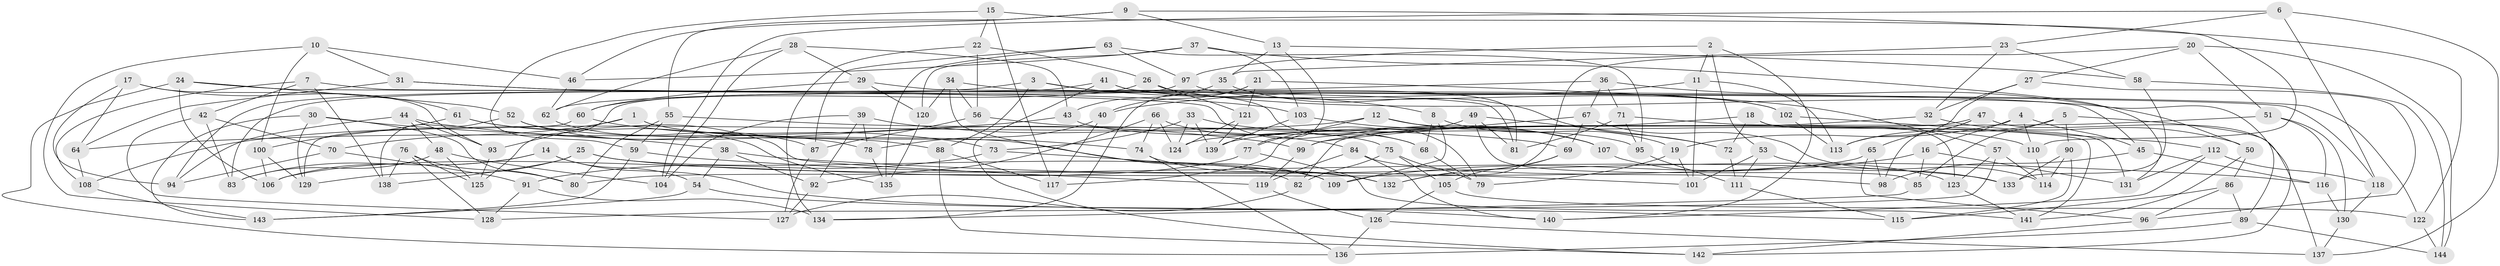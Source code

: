 // Generated by graph-tools (version 1.1) at 2025/38/03/09/25 02:38:10]
// undirected, 144 vertices, 288 edges
graph export_dot {
graph [start="1"]
  node [color=gray90,style=filled];
  1;
  2;
  3;
  4;
  5;
  6;
  7;
  8;
  9;
  10;
  11;
  12;
  13;
  14;
  15;
  16;
  17;
  18;
  19;
  20;
  21;
  22;
  23;
  24;
  25;
  26;
  27;
  28;
  29;
  30;
  31;
  32;
  33;
  34;
  35;
  36;
  37;
  38;
  39;
  40;
  41;
  42;
  43;
  44;
  45;
  46;
  47;
  48;
  49;
  50;
  51;
  52;
  53;
  54;
  55;
  56;
  57;
  58;
  59;
  60;
  61;
  62;
  63;
  64;
  65;
  66;
  67;
  68;
  69;
  70;
  71;
  72;
  73;
  74;
  75;
  76;
  77;
  78;
  79;
  80;
  81;
  82;
  83;
  84;
  85;
  86;
  87;
  88;
  89;
  90;
  91;
  92;
  93;
  94;
  95;
  96;
  97;
  98;
  99;
  100;
  101;
  102;
  103;
  104;
  105;
  106;
  107;
  108;
  109;
  110;
  111;
  112;
  113;
  114;
  115;
  116;
  117;
  118;
  119;
  120;
  121;
  122;
  123;
  124;
  125;
  126;
  127;
  128;
  129;
  130;
  131;
  132;
  133;
  134;
  135;
  136;
  137;
  138;
  139;
  140;
  141;
  142;
  143;
  144;
  1 -- 109;
  1 -- 93;
  1 -- 74;
  1 -- 70;
  2 -- 11;
  2 -- 53;
  2 -- 140;
  2 -- 97;
  3 -- 88;
  3 -- 94;
  3 -- 79;
  3 -- 8;
  4 -- 19;
  4 -- 45;
  4 -- 16;
  4 -- 110;
  5 -- 90;
  5 -- 85;
  5 -- 113;
  5 -- 142;
  6 -- 23;
  6 -- 118;
  6 -- 137;
  6 -- 104;
  7 -- 138;
  7 -- 122;
  7 -- 108;
  7 -- 42;
  8 -- 109;
  8 -- 68;
  8 -- 19;
  9 -- 55;
  9 -- 13;
  9 -- 46;
  9 -- 122;
  10 -- 128;
  10 -- 46;
  10 -- 100;
  10 -- 31;
  11 -- 101;
  11 -- 40;
  11 -- 113;
  12 -- 110;
  12 -- 107;
  12 -- 108;
  12 -- 77;
  13 -- 35;
  13 -- 77;
  13 -- 58;
  14 -- 83;
  14 -- 106;
  14 -- 54;
  14 -- 115;
  15 -- 117;
  15 -- 110;
  15 -- 59;
  15 -- 22;
  16 -- 109;
  16 -- 85;
  16 -- 131;
  17 -- 94;
  17 -- 93;
  17 -- 61;
  17 -- 64;
  18 -- 72;
  18 -- 131;
  18 -- 139;
  18 -- 123;
  19 -- 101;
  19 -- 79;
  20 -- 144;
  20 -- 27;
  20 -- 51;
  20 -- 132;
  21 -- 134;
  21 -- 40;
  21 -- 121;
  21 -- 57;
  22 -- 56;
  22 -- 26;
  22 -- 134;
  23 -- 35;
  23 -- 32;
  23 -- 58;
  24 -- 118;
  24 -- 52;
  24 -- 136;
  24 -- 106;
  25 -- 138;
  25 -- 109;
  25 -- 129;
  25 -- 133;
  26 -- 60;
  26 -- 121;
  26 -- 89;
  27 -- 113;
  27 -- 96;
  27 -- 32;
  28 -- 43;
  28 -- 104;
  28 -- 62;
  28 -- 29;
  29 -- 60;
  29 -- 120;
  29 -- 81;
  30 -- 38;
  30 -- 80;
  30 -- 129;
  30 -- 143;
  31 -- 68;
  31 -- 103;
  31 -- 64;
  32 -- 50;
  32 -- 99;
  33 -- 124;
  33 -- 139;
  33 -- 73;
  33 -- 107;
  34 -- 45;
  34 -- 56;
  34 -- 82;
  34 -- 120;
  35 -- 43;
  35 -- 72;
  36 -- 50;
  36 -- 62;
  36 -- 71;
  36 -- 67;
  37 -- 46;
  37 -- 103;
  37 -- 131;
  37 -- 120;
  38 -- 92;
  38 -- 116;
  38 -- 54;
  39 -- 104;
  39 -- 78;
  39 -- 92;
  39 -- 84;
  40 -- 78;
  40 -- 117;
  41 -- 142;
  41 -- 83;
  41 -- 102;
  41 -- 81;
  42 -- 83;
  42 -- 70;
  42 -- 127;
  43 -- 95;
  43 -- 64;
  44 -- 94;
  44 -- 93;
  44 -- 48;
  44 -- 99;
  45 -- 116;
  45 -- 98;
  46 -- 62;
  47 -- 65;
  47 -- 82;
  47 -- 137;
  47 -- 98;
  48 -- 83;
  48 -- 104;
  48 -- 125;
  49 -- 117;
  49 -- 85;
  49 -- 72;
  49 -- 81;
  50 -- 86;
  50 -- 141;
  51 -- 116;
  51 -- 124;
  51 -- 130;
  52 -- 78;
  52 -- 138;
  52 -- 88;
  53 -- 111;
  53 -- 101;
  53 -- 133;
  54 -- 140;
  54 -- 143;
  55 -- 80;
  55 -- 69;
  55 -- 59;
  56 -- 87;
  56 -- 75;
  57 -- 128;
  57 -- 114;
  57 -- 123;
  58 -- 144;
  58 -- 133;
  59 -- 101;
  59 -- 143;
  60 -- 73;
  60 -- 129;
  61 -- 119;
  61 -- 100;
  61 -- 135;
  62 -- 87;
  63 -- 95;
  63 -- 87;
  63 -- 135;
  63 -- 97;
  64 -- 108;
  65 -- 96;
  65 -- 98;
  65 -- 80;
  66 -- 124;
  66 -- 68;
  66 -- 92;
  66 -- 74;
  67 -- 114;
  67 -- 99;
  67 -- 69;
  68 -- 79;
  69 -- 132;
  69 -- 105;
  70 -- 94;
  70 -- 91;
  71 -- 141;
  71 -- 81;
  71 -- 95;
  72 -- 111;
  73 -- 91;
  73 -- 132;
  74 -- 136;
  74 -- 132;
  75 -- 105;
  75 -- 79;
  75 -- 82;
  76 -- 128;
  76 -- 125;
  76 -- 80;
  76 -- 138;
  77 -- 106;
  77 -- 141;
  78 -- 135;
  82 -- 127;
  84 -- 119;
  84 -- 140;
  84 -- 98;
  85 -- 134;
  86 -- 96;
  86 -- 115;
  86 -- 89;
  87 -- 127;
  88 -- 142;
  88 -- 117;
  89 -- 136;
  89 -- 144;
  90 -- 114;
  90 -- 133;
  90 -- 115;
  91 -- 134;
  91 -- 128;
  92 -- 127;
  93 -- 125;
  95 -- 111;
  96 -- 142;
  97 -- 125;
  97 -- 102;
  99 -- 119;
  100 -- 129;
  100 -- 106;
  102 -- 113;
  102 -- 112;
  103 -- 107;
  103 -- 139;
  105 -- 126;
  105 -- 122;
  107 -- 123;
  108 -- 143;
  110 -- 114;
  111 -- 115;
  112 -- 118;
  112 -- 140;
  112 -- 131;
  116 -- 130;
  118 -- 130;
  119 -- 126;
  120 -- 135;
  121 -- 124;
  121 -- 139;
  122 -- 144;
  123 -- 141;
  126 -- 136;
  126 -- 137;
  130 -- 137;
}
